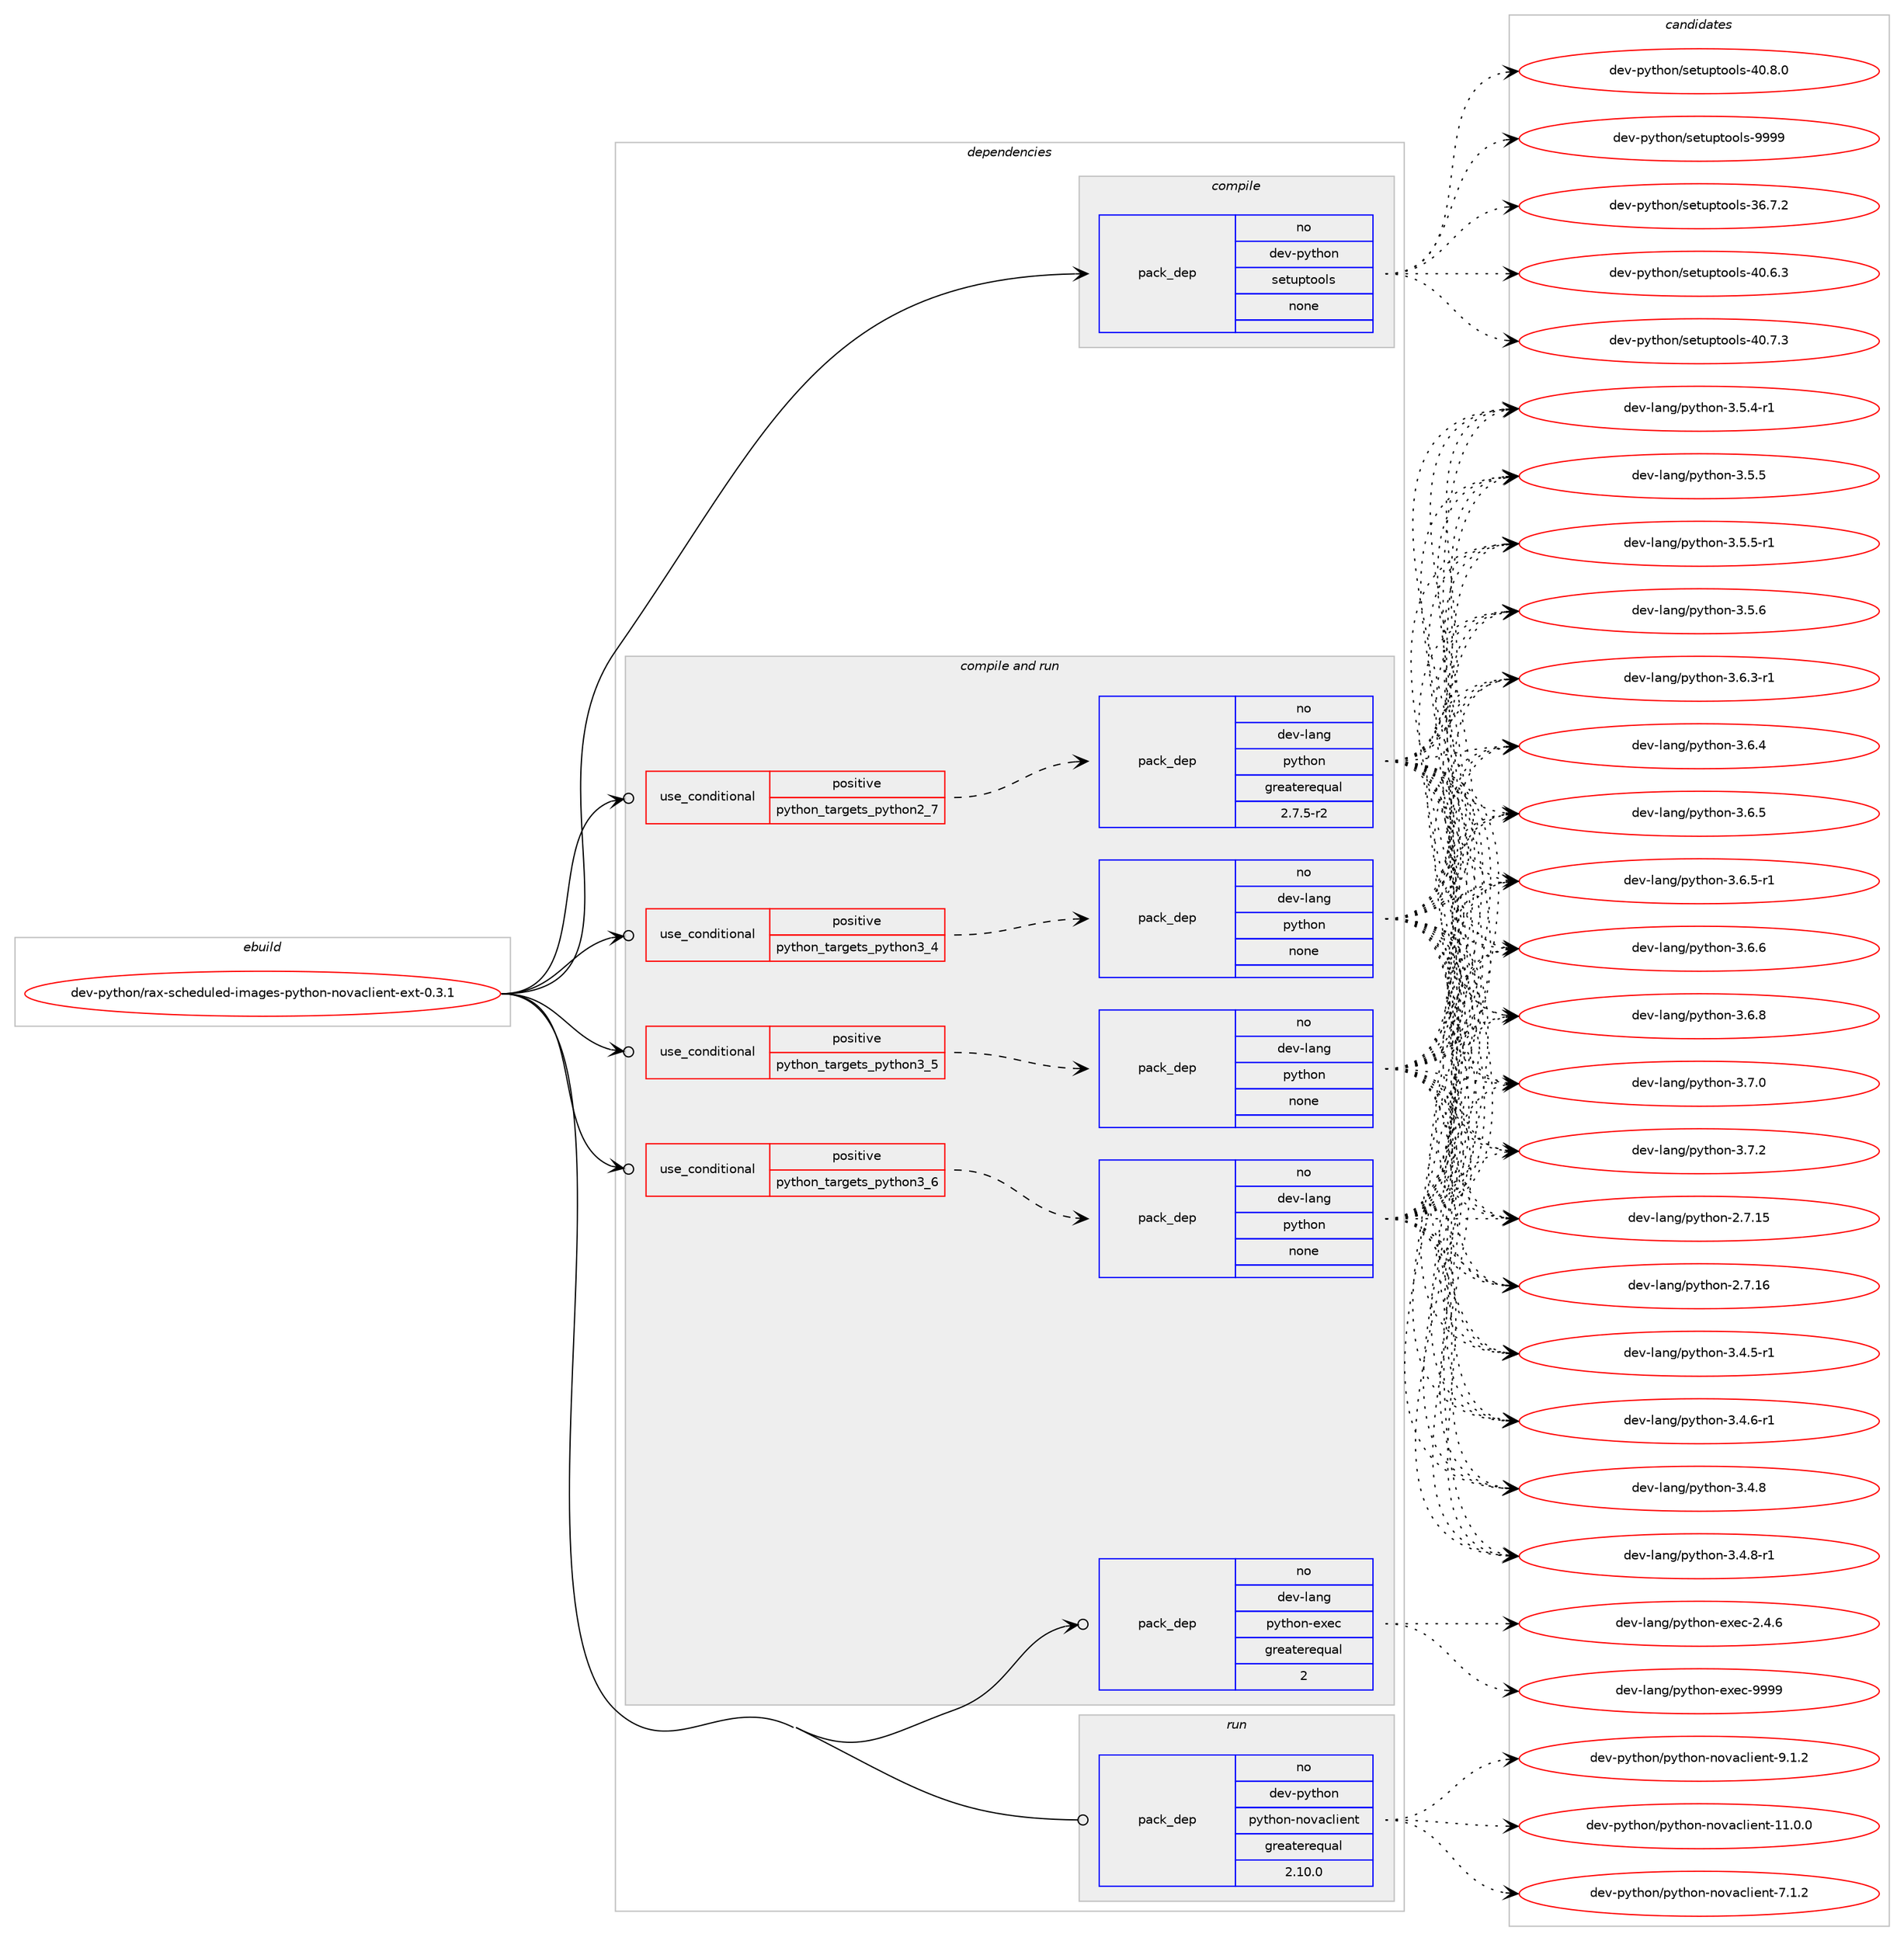 digraph prolog {

# *************
# Graph options
# *************

newrank=true;
concentrate=true;
compound=true;
graph [rankdir=LR,fontname=Helvetica,fontsize=10,ranksep=1.5];#, ranksep=2.5, nodesep=0.2];
edge  [arrowhead=vee];
node  [fontname=Helvetica,fontsize=10];

# **********
# The ebuild
# **********

subgraph cluster_leftcol {
color=gray;
rank=same;
label=<<i>ebuild</i>>;
id [label="dev-python/rax-scheduled-images-python-novaclient-ext-0.3.1", color=red, width=4, href="../dev-python/rax-scheduled-images-python-novaclient-ext-0.3.1.svg"];
}

# ****************
# The dependencies
# ****************

subgraph cluster_midcol {
color=gray;
label=<<i>dependencies</i>>;
subgraph cluster_compile {
fillcolor="#eeeeee";
style=filled;
label=<<i>compile</i>>;
subgraph pack1031370 {
dependency1438293 [label=<<TABLE BORDER="0" CELLBORDER="1" CELLSPACING="0" CELLPADDING="4" WIDTH="220"><TR><TD ROWSPAN="6" CELLPADDING="30">pack_dep</TD></TR><TR><TD WIDTH="110">no</TD></TR><TR><TD>dev-python</TD></TR><TR><TD>setuptools</TD></TR><TR><TD>none</TD></TR><TR><TD></TD></TR></TABLE>>, shape=none, color=blue];
}
id:e -> dependency1438293:w [weight=20,style="solid",arrowhead="vee"];
}
subgraph cluster_compileandrun {
fillcolor="#eeeeee";
style=filled;
label=<<i>compile and run</i>>;
subgraph cond383563 {
dependency1438294 [label=<<TABLE BORDER="0" CELLBORDER="1" CELLSPACING="0" CELLPADDING="4"><TR><TD ROWSPAN="3" CELLPADDING="10">use_conditional</TD></TR><TR><TD>positive</TD></TR><TR><TD>python_targets_python2_7</TD></TR></TABLE>>, shape=none, color=red];
subgraph pack1031371 {
dependency1438295 [label=<<TABLE BORDER="0" CELLBORDER="1" CELLSPACING="0" CELLPADDING="4" WIDTH="220"><TR><TD ROWSPAN="6" CELLPADDING="30">pack_dep</TD></TR><TR><TD WIDTH="110">no</TD></TR><TR><TD>dev-lang</TD></TR><TR><TD>python</TD></TR><TR><TD>greaterequal</TD></TR><TR><TD>2.7.5-r2</TD></TR></TABLE>>, shape=none, color=blue];
}
dependency1438294:e -> dependency1438295:w [weight=20,style="dashed",arrowhead="vee"];
}
id:e -> dependency1438294:w [weight=20,style="solid",arrowhead="odotvee"];
subgraph cond383564 {
dependency1438296 [label=<<TABLE BORDER="0" CELLBORDER="1" CELLSPACING="0" CELLPADDING="4"><TR><TD ROWSPAN="3" CELLPADDING="10">use_conditional</TD></TR><TR><TD>positive</TD></TR><TR><TD>python_targets_python3_4</TD></TR></TABLE>>, shape=none, color=red];
subgraph pack1031372 {
dependency1438297 [label=<<TABLE BORDER="0" CELLBORDER="1" CELLSPACING="0" CELLPADDING="4" WIDTH="220"><TR><TD ROWSPAN="6" CELLPADDING="30">pack_dep</TD></TR><TR><TD WIDTH="110">no</TD></TR><TR><TD>dev-lang</TD></TR><TR><TD>python</TD></TR><TR><TD>none</TD></TR><TR><TD></TD></TR></TABLE>>, shape=none, color=blue];
}
dependency1438296:e -> dependency1438297:w [weight=20,style="dashed",arrowhead="vee"];
}
id:e -> dependency1438296:w [weight=20,style="solid",arrowhead="odotvee"];
subgraph cond383565 {
dependency1438298 [label=<<TABLE BORDER="0" CELLBORDER="1" CELLSPACING="0" CELLPADDING="4"><TR><TD ROWSPAN="3" CELLPADDING="10">use_conditional</TD></TR><TR><TD>positive</TD></TR><TR><TD>python_targets_python3_5</TD></TR></TABLE>>, shape=none, color=red];
subgraph pack1031373 {
dependency1438299 [label=<<TABLE BORDER="0" CELLBORDER="1" CELLSPACING="0" CELLPADDING="4" WIDTH="220"><TR><TD ROWSPAN="6" CELLPADDING="30">pack_dep</TD></TR><TR><TD WIDTH="110">no</TD></TR><TR><TD>dev-lang</TD></TR><TR><TD>python</TD></TR><TR><TD>none</TD></TR><TR><TD></TD></TR></TABLE>>, shape=none, color=blue];
}
dependency1438298:e -> dependency1438299:w [weight=20,style="dashed",arrowhead="vee"];
}
id:e -> dependency1438298:w [weight=20,style="solid",arrowhead="odotvee"];
subgraph cond383566 {
dependency1438300 [label=<<TABLE BORDER="0" CELLBORDER="1" CELLSPACING="0" CELLPADDING="4"><TR><TD ROWSPAN="3" CELLPADDING="10">use_conditional</TD></TR><TR><TD>positive</TD></TR><TR><TD>python_targets_python3_6</TD></TR></TABLE>>, shape=none, color=red];
subgraph pack1031374 {
dependency1438301 [label=<<TABLE BORDER="0" CELLBORDER="1" CELLSPACING="0" CELLPADDING="4" WIDTH="220"><TR><TD ROWSPAN="6" CELLPADDING="30">pack_dep</TD></TR><TR><TD WIDTH="110">no</TD></TR><TR><TD>dev-lang</TD></TR><TR><TD>python</TD></TR><TR><TD>none</TD></TR><TR><TD></TD></TR></TABLE>>, shape=none, color=blue];
}
dependency1438300:e -> dependency1438301:w [weight=20,style="dashed",arrowhead="vee"];
}
id:e -> dependency1438300:w [weight=20,style="solid",arrowhead="odotvee"];
subgraph pack1031375 {
dependency1438302 [label=<<TABLE BORDER="0" CELLBORDER="1" CELLSPACING="0" CELLPADDING="4" WIDTH="220"><TR><TD ROWSPAN="6" CELLPADDING="30">pack_dep</TD></TR><TR><TD WIDTH="110">no</TD></TR><TR><TD>dev-lang</TD></TR><TR><TD>python-exec</TD></TR><TR><TD>greaterequal</TD></TR><TR><TD>2</TD></TR></TABLE>>, shape=none, color=blue];
}
id:e -> dependency1438302:w [weight=20,style="solid",arrowhead="odotvee"];
}
subgraph cluster_run {
fillcolor="#eeeeee";
style=filled;
label=<<i>run</i>>;
subgraph pack1031376 {
dependency1438303 [label=<<TABLE BORDER="0" CELLBORDER="1" CELLSPACING="0" CELLPADDING="4" WIDTH="220"><TR><TD ROWSPAN="6" CELLPADDING="30">pack_dep</TD></TR><TR><TD WIDTH="110">no</TD></TR><TR><TD>dev-python</TD></TR><TR><TD>python-novaclient</TD></TR><TR><TD>greaterequal</TD></TR><TR><TD>2.10.0</TD></TR></TABLE>>, shape=none, color=blue];
}
id:e -> dependency1438303:w [weight=20,style="solid",arrowhead="odot"];
}
}

# **************
# The candidates
# **************

subgraph cluster_choices {
rank=same;
color=gray;
label=<<i>candidates</i>>;

subgraph choice1031370 {
color=black;
nodesep=1;
choice100101118451121211161041111104711510111611711211611111110811545515446554650 [label="dev-python/setuptools-36.7.2", color=red, width=4,href="../dev-python/setuptools-36.7.2.svg"];
choice100101118451121211161041111104711510111611711211611111110811545524846544651 [label="dev-python/setuptools-40.6.3", color=red, width=4,href="../dev-python/setuptools-40.6.3.svg"];
choice100101118451121211161041111104711510111611711211611111110811545524846554651 [label="dev-python/setuptools-40.7.3", color=red, width=4,href="../dev-python/setuptools-40.7.3.svg"];
choice100101118451121211161041111104711510111611711211611111110811545524846564648 [label="dev-python/setuptools-40.8.0", color=red, width=4,href="../dev-python/setuptools-40.8.0.svg"];
choice10010111845112121116104111110471151011161171121161111111081154557575757 [label="dev-python/setuptools-9999", color=red, width=4,href="../dev-python/setuptools-9999.svg"];
dependency1438293:e -> choice100101118451121211161041111104711510111611711211611111110811545515446554650:w [style=dotted,weight="100"];
dependency1438293:e -> choice100101118451121211161041111104711510111611711211611111110811545524846544651:w [style=dotted,weight="100"];
dependency1438293:e -> choice100101118451121211161041111104711510111611711211611111110811545524846554651:w [style=dotted,weight="100"];
dependency1438293:e -> choice100101118451121211161041111104711510111611711211611111110811545524846564648:w [style=dotted,weight="100"];
dependency1438293:e -> choice10010111845112121116104111110471151011161171121161111111081154557575757:w [style=dotted,weight="100"];
}
subgraph choice1031371 {
color=black;
nodesep=1;
choice10010111845108971101034711212111610411111045504655464953 [label="dev-lang/python-2.7.15", color=red, width=4,href="../dev-lang/python-2.7.15.svg"];
choice10010111845108971101034711212111610411111045504655464954 [label="dev-lang/python-2.7.16", color=red, width=4,href="../dev-lang/python-2.7.16.svg"];
choice1001011184510897110103471121211161041111104551465246534511449 [label="dev-lang/python-3.4.5-r1", color=red, width=4,href="../dev-lang/python-3.4.5-r1.svg"];
choice1001011184510897110103471121211161041111104551465246544511449 [label="dev-lang/python-3.4.6-r1", color=red, width=4,href="../dev-lang/python-3.4.6-r1.svg"];
choice100101118451089711010347112121116104111110455146524656 [label="dev-lang/python-3.4.8", color=red, width=4,href="../dev-lang/python-3.4.8.svg"];
choice1001011184510897110103471121211161041111104551465246564511449 [label="dev-lang/python-3.4.8-r1", color=red, width=4,href="../dev-lang/python-3.4.8-r1.svg"];
choice1001011184510897110103471121211161041111104551465346524511449 [label="dev-lang/python-3.5.4-r1", color=red, width=4,href="../dev-lang/python-3.5.4-r1.svg"];
choice100101118451089711010347112121116104111110455146534653 [label="dev-lang/python-3.5.5", color=red, width=4,href="../dev-lang/python-3.5.5.svg"];
choice1001011184510897110103471121211161041111104551465346534511449 [label="dev-lang/python-3.5.5-r1", color=red, width=4,href="../dev-lang/python-3.5.5-r1.svg"];
choice100101118451089711010347112121116104111110455146534654 [label="dev-lang/python-3.5.6", color=red, width=4,href="../dev-lang/python-3.5.6.svg"];
choice1001011184510897110103471121211161041111104551465446514511449 [label="dev-lang/python-3.6.3-r1", color=red, width=4,href="../dev-lang/python-3.6.3-r1.svg"];
choice100101118451089711010347112121116104111110455146544652 [label="dev-lang/python-3.6.4", color=red, width=4,href="../dev-lang/python-3.6.4.svg"];
choice100101118451089711010347112121116104111110455146544653 [label="dev-lang/python-3.6.5", color=red, width=4,href="../dev-lang/python-3.6.5.svg"];
choice1001011184510897110103471121211161041111104551465446534511449 [label="dev-lang/python-3.6.5-r1", color=red, width=4,href="../dev-lang/python-3.6.5-r1.svg"];
choice100101118451089711010347112121116104111110455146544654 [label="dev-lang/python-3.6.6", color=red, width=4,href="../dev-lang/python-3.6.6.svg"];
choice100101118451089711010347112121116104111110455146544656 [label="dev-lang/python-3.6.8", color=red, width=4,href="../dev-lang/python-3.6.8.svg"];
choice100101118451089711010347112121116104111110455146554648 [label="dev-lang/python-3.7.0", color=red, width=4,href="../dev-lang/python-3.7.0.svg"];
choice100101118451089711010347112121116104111110455146554650 [label="dev-lang/python-3.7.2", color=red, width=4,href="../dev-lang/python-3.7.2.svg"];
dependency1438295:e -> choice10010111845108971101034711212111610411111045504655464953:w [style=dotted,weight="100"];
dependency1438295:e -> choice10010111845108971101034711212111610411111045504655464954:w [style=dotted,weight="100"];
dependency1438295:e -> choice1001011184510897110103471121211161041111104551465246534511449:w [style=dotted,weight="100"];
dependency1438295:e -> choice1001011184510897110103471121211161041111104551465246544511449:w [style=dotted,weight="100"];
dependency1438295:e -> choice100101118451089711010347112121116104111110455146524656:w [style=dotted,weight="100"];
dependency1438295:e -> choice1001011184510897110103471121211161041111104551465246564511449:w [style=dotted,weight="100"];
dependency1438295:e -> choice1001011184510897110103471121211161041111104551465346524511449:w [style=dotted,weight="100"];
dependency1438295:e -> choice100101118451089711010347112121116104111110455146534653:w [style=dotted,weight="100"];
dependency1438295:e -> choice1001011184510897110103471121211161041111104551465346534511449:w [style=dotted,weight="100"];
dependency1438295:e -> choice100101118451089711010347112121116104111110455146534654:w [style=dotted,weight="100"];
dependency1438295:e -> choice1001011184510897110103471121211161041111104551465446514511449:w [style=dotted,weight="100"];
dependency1438295:e -> choice100101118451089711010347112121116104111110455146544652:w [style=dotted,weight="100"];
dependency1438295:e -> choice100101118451089711010347112121116104111110455146544653:w [style=dotted,weight="100"];
dependency1438295:e -> choice1001011184510897110103471121211161041111104551465446534511449:w [style=dotted,weight="100"];
dependency1438295:e -> choice100101118451089711010347112121116104111110455146544654:w [style=dotted,weight="100"];
dependency1438295:e -> choice100101118451089711010347112121116104111110455146544656:w [style=dotted,weight="100"];
dependency1438295:e -> choice100101118451089711010347112121116104111110455146554648:w [style=dotted,weight="100"];
dependency1438295:e -> choice100101118451089711010347112121116104111110455146554650:w [style=dotted,weight="100"];
}
subgraph choice1031372 {
color=black;
nodesep=1;
choice10010111845108971101034711212111610411111045504655464953 [label="dev-lang/python-2.7.15", color=red, width=4,href="../dev-lang/python-2.7.15.svg"];
choice10010111845108971101034711212111610411111045504655464954 [label="dev-lang/python-2.7.16", color=red, width=4,href="../dev-lang/python-2.7.16.svg"];
choice1001011184510897110103471121211161041111104551465246534511449 [label="dev-lang/python-3.4.5-r1", color=red, width=4,href="../dev-lang/python-3.4.5-r1.svg"];
choice1001011184510897110103471121211161041111104551465246544511449 [label="dev-lang/python-3.4.6-r1", color=red, width=4,href="../dev-lang/python-3.4.6-r1.svg"];
choice100101118451089711010347112121116104111110455146524656 [label="dev-lang/python-3.4.8", color=red, width=4,href="../dev-lang/python-3.4.8.svg"];
choice1001011184510897110103471121211161041111104551465246564511449 [label="dev-lang/python-3.4.8-r1", color=red, width=4,href="../dev-lang/python-3.4.8-r1.svg"];
choice1001011184510897110103471121211161041111104551465346524511449 [label="dev-lang/python-3.5.4-r1", color=red, width=4,href="../dev-lang/python-3.5.4-r1.svg"];
choice100101118451089711010347112121116104111110455146534653 [label="dev-lang/python-3.5.5", color=red, width=4,href="../dev-lang/python-3.5.5.svg"];
choice1001011184510897110103471121211161041111104551465346534511449 [label="dev-lang/python-3.5.5-r1", color=red, width=4,href="../dev-lang/python-3.5.5-r1.svg"];
choice100101118451089711010347112121116104111110455146534654 [label="dev-lang/python-3.5.6", color=red, width=4,href="../dev-lang/python-3.5.6.svg"];
choice1001011184510897110103471121211161041111104551465446514511449 [label="dev-lang/python-3.6.3-r1", color=red, width=4,href="../dev-lang/python-3.6.3-r1.svg"];
choice100101118451089711010347112121116104111110455146544652 [label="dev-lang/python-3.6.4", color=red, width=4,href="../dev-lang/python-3.6.4.svg"];
choice100101118451089711010347112121116104111110455146544653 [label="dev-lang/python-3.6.5", color=red, width=4,href="../dev-lang/python-3.6.5.svg"];
choice1001011184510897110103471121211161041111104551465446534511449 [label="dev-lang/python-3.6.5-r1", color=red, width=4,href="../dev-lang/python-3.6.5-r1.svg"];
choice100101118451089711010347112121116104111110455146544654 [label="dev-lang/python-3.6.6", color=red, width=4,href="../dev-lang/python-3.6.6.svg"];
choice100101118451089711010347112121116104111110455146544656 [label="dev-lang/python-3.6.8", color=red, width=4,href="../dev-lang/python-3.6.8.svg"];
choice100101118451089711010347112121116104111110455146554648 [label="dev-lang/python-3.7.0", color=red, width=4,href="../dev-lang/python-3.7.0.svg"];
choice100101118451089711010347112121116104111110455146554650 [label="dev-lang/python-3.7.2", color=red, width=4,href="../dev-lang/python-3.7.2.svg"];
dependency1438297:e -> choice10010111845108971101034711212111610411111045504655464953:w [style=dotted,weight="100"];
dependency1438297:e -> choice10010111845108971101034711212111610411111045504655464954:w [style=dotted,weight="100"];
dependency1438297:e -> choice1001011184510897110103471121211161041111104551465246534511449:w [style=dotted,weight="100"];
dependency1438297:e -> choice1001011184510897110103471121211161041111104551465246544511449:w [style=dotted,weight="100"];
dependency1438297:e -> choice100101118451089711010347112121116104111110455146524656:w [style=dotted,weight="100"];
dependency1438297:e -> choice1001011184510897110103471121211161041111104551465246564511449:w [style=dotted,weight="100"];
dependency1438297:e -> choice1001011184510897110103471121211161041111104551465346524511449:w [style=dotted,weight="100"];
dependency1438297:e -> choice100101118451089711010347112121116104111110455146534653:w [style=dotted,weight="100"];
dependency1438297:e -> choice1001011184510897110103471121211161041111104551465346534511449:w [style=dotted,weight="100"];
dependency1438297:e -> choice100101118451089711010347112121116104111110455146534654:w [style=dotted,weight="100"];
dependency1438297:e -> choice1001011184510897110103471121211161041111104551465446514511449:w [style=dotted,weight="100"];
dependency1438297:e -> choice100101118451089711010347112121116104111110455146544652:w [style=dotted,weight="100"];
dependency1438297:e -> choice100101118451089711010347112121116104111110455146544653:w [style=dotted,weight="100"];
dependency1438297:e -> choice1001011184510897110103471121211161041111104551465446534511449:w [style=dotted,weight="100"];
dependency1438297:e -> choice100101118451089711010347112121116104111110455146544654:w [style=dotted,weight="100"];
dependency1438297:e -> choice100101118451089711010347112121116104111110455146544656:w [style=dotted,weight="100"];
dependency1438297:e -> choice100101118451089711010347112121116104111110455146554648:w [style=dotted,weight="100"];
dependency1438297:e -> choice100101118451089711010347112121116104111110455146554650:w [style=dotted,weight="100"];
}
subgraph choice1031373 {
color=black;
nodesep=1;
choice10010111845108971101034711212111610411111045504655464953 [label="dev-lang/python-2.7.15", color=red, width=4,href="../dev-lang/python-2.7.15.svg"];
choice10010111845108971101034711212111610411111045504655464954 [label="dev-lang/python-2.7.16", color=red, width=4,href="../dev-lang/python-2.7.16.svg"];
choice1001011184510897110103471121211161041111104551465246534511449 [label="dev-lang/python-3.4.5-r1", color=red, width=4,href="../dev-lang/python-3.4.5-r1.svg"];
choice1001011184510897110103471121211161041111104551465246544511449 [label="dev-lang/python-3.4.6-r1", color=red, width=4,href="../dev-lang/python-3.4.6-r1.svg"];
choice100101118451089711010347112121116104111110455146524656 [label="dev-lang/python-3.4.8", color=red, width=4,href="../dev-lang/python-3.4.8.svg"];
choice1001011184510897110103471121211161041111104551465246564511449 [label="dev-lang/python-3.4.8-r1", color=red, width=4,href="../dev-lang/python-3.4.8-r1.svg"];
choice1001011184510897110103471121211161041111104551465346524511449 [label="dev-lang/python-3.5.4-r1", color=red, width=4,href="../dev-lang/python-3.5.4-r1.svg"];
choice100101118451089711010347112121116104111110455146534653 [label="dev-lang/python-3.5.5", color=red, width=4,href="../dev-lang/python-3.5.5.svg"];
choice1001011184510897110103471121211161041111104551465346534511449 [label="dev-lang/python-3.5.5-r1", color=red, width=4,href="../dev-lang/python-3.5.5-r1.svg"];
choice100101118451089711010347112121116104111110455146534654 [label="dev-lang/python-3.5.6", color=red, width=4,href="../dev-lang/python-3.5.6.svg"];
choice1001011184510897110103471121211161041111104551465446514511449 [label="dev-lang/python-3.6.3-r1", color=red, width=4,href="../dev-lang/python-3.6.3-r1.svg"];
choice100101118451089711010347112121116104111110455146544652 [label="dev-lang/python-3.6.4", color=red, width=4,href="../dev-lang/python-3.6.4.svg"];
choice100101118451089711010347112121116104111110455146544653 [label="dev-lang/python-3.6.5", color=red, width=4,href="../dev-lang/python-3.6.5.svg"];
choice1001011184510897110103471121211161041111104551465446534511449 [label="dev-lang/python-3.6.5-r1", color=red, width=4,href="../dev-lang/python-3.6.5-r1.svg"];
choice100101118451089711010347112121116104111110455146544654 [label="dev-lang/python-3.6.6", color=red, width=4,href="../dev-lang/python-3.6.6.svg"];
choice100101118451089711010347112121116104111110455146544656 [label="dev-lang/python-3.6.8", color=red, width=4,href="../dev-lang/python-3.6.8.svg"];
choice100101118451089711010347112121116104111110455146554648 [label="dev-lang/python-3.7.0", color=red, width=4,href="../dev-lang/python-3.7.0.svg"];
choice100101118451089711010347112121116104111110455146554650 [label="dev-lang/python-3.7.2", color=red, width=4,href="../dev-lang/python-3.7.2.svg"];
dependency1438299:e -> choice10010111845108971101034711212111610411111045504655464953:w [style=dotted,weight="100"];
dependency1438299:e -> choice10010111845108971101034711212111610411111045504655464954:w [style=dotted,weight="100"];
dependency1438299:e -> choice1001011184510897110103471121211161041111104551465246534511449:w [style=dotted,weight="100"];
dependency1438299:e -> choice1001011184510897110103471121211161041111104551465246544511449:w [style=dotted,weight="100"];
dependency1438299:e -> choice100101118451089711010347112121116104111110455146524656:w [style=dotted,weight="100"];
dependency1438299:e -> choice1001011184510897110103471121211161041111104551465246564511449:w [style=dotted,weight="100"];
dependency1438299:e -> choice1001011184510897110103471121211161041111104551465346524511449:w [style=dotted,weight="100"];
dependency1438299:e -> choice100101118451089711010347112121116104111110455146534653:w [style=dotted,weight="100"];
dependency1438299:e -> choice1001011184510897110103471121211161041111104551465346534511449:w [style=dotted,weight="100"];
dependency1438299:e -> choice100101118451089711010347112121116104111110455146534654:w [style=dotted,weight="100"];
dependency1438299:e -> choice1001011184510897110103471121211161041111104551465446514511449:w [style=dotted,weight="100"];
dependency1438299:e -> choice100101118451089711010347112121116104111110455146544652:w [style=dotted,weight="100"];
dependency1438299:e -> choice100101118451089711010347112121116104111110455146544653:w [style=dotted,weight="100"];
dependency1438299:e -> choice1001011184510897110103471121211161041111104551465446534511449:w [style=dotted,weight="100"];
dependency1438299:e -> choice100101118451089711010347112121116104111110455146544654:w [style=dotted,weight="100"];
dependency1438299:e -> choice100101118451089711010347112121116104111110455146544656:w [style=dotted,weight="100"];
dependency1438299:e -> choice100101118451089711010347112121116104111110455146554648:w [style=dotted,weight="100"];
dependency1438299:e -> choice100101118451089711010347112121116104111110455146554650:w [style=dotted,weight="100"];
}
subgraph choice1031374 {
color=black;
nodesep=1;
choice10010111845108971101034711212111610411111045504655464953 [label="dev-lang/python-2.7.15", color=red, width=4,href="../dev-lang/python-2.7.15.svg"];
choice10010111845108971101034711212111610411111045504655464954 [label="dev-lang/python-2.7.16", color=red, width=4,href="../dev-lang/python-2.7.16.svg"];
choice1001011184510897110103471121211161041111104551465246534511449 [label="dev-lang/python-3.4.5-r1", color=red, width=4,href="../dev-lang/python-3.4.5-r1.svg"];
choice1001011184510897110103471121211161041111104551465246544511449 [label="dev-lang/python-3.4.6-r1", color=red, width=4,href="../dev-lang/python-3.4.6-r1.svg"];
choice100101118451089711010347112121116104111110455146524656 [label="dev-lang/python-3.4.8", color=red, width=4,href="../dev-lang/python-3.4.8.svg"];
choice1001011184510897110103471121211161041111104551465246564511449 [label="dev-lang/python-3.4.8-r1", color=red, width=4,href="../dev-lang/python-3.4.8-r1.svg"];
choice1001011184510897110103471121211161041111104551465346524511449 [label="dev-lang/python-3.5.4-r1", color=red, width=4,href="../dev-lang/python-3.5.4-r1.svg"];
choice100101118451089711010347112121116104111110455146534653 [label="dev-lang/python-3.5.5", color=red, width=4,href="../dev-lang/python-3.5.5.svg"];
choice1001011184510897110103471121211161041111104551465346534511449 [label="dev-lang/python-3.5.5-r1", color=red, width=4,href="../dev-lang/python-3.5.5-r1.svg"];
choice100101118451089711010347112121116104111110455146534654 [label="dev-lang/python-3.5.6", color=red, width=4,href="../dev-lang/python-3.5.6.svg"];
choice1001011184510897110103471121211161041111104551465446514511449 [label="dev-lang/python-3.6.3-r1", color=red, width=4,href="../dev-lang/python-3.6.3-r1.svg"];
choice100101118451089711010347112121116104111110455146544652 [label="dev-lang/python-3.6.4", color=red, width=4,href="../dev-lang/python-3.6.4.svg"];
choice100101118451089711010347112121116104111110455146544653 [label="dev-lang/python-3.6.5", color=red, width=4,href="../dev-lang/python-3.6.5.svg"];
choice1001011184510897110103471121211161041111104551465446534511449 [label="dev-lang/python-3.6.5-r1", color=red, width=4,href="../dev-lang/python-3.6.5-r1.svg"];
choice100101118451089711010347112121116104111110455146544654 [label="dev-lang/python-3.6.6", color=red, width=4,href="../dev-lang/python-3.6.6.svg"];
choice100101118451089711010347112121116104111110455146544656 [label="dev-lang/python-3.6.8", color=red, width=4,href="../dev-lang/python-3.6.8.svg"];
choice100101118451089711010347112121116104111110455146554648 [label="dev-lang/python-3.7.0", color=red, width=4,href="../dev-lang/python-3.7.0.svg"];
choice100101118451089711010347112121116104111110455146554650 [label="dev-lang/python-3.7.2", color=red, width=4,href="../dev-lang/python-3.7.2.svg"];
dependency1438301:e -> choice10010111845108971101034711212111610411111045504655464953:w [style=dotted,weight="100"];
dependency1438301:e -> choice10010111845108971101034711212111610411111045504655464954:w [style=dotted,weight="100"];
dependency1438301:e -> choice1001011184510897110103471121211161041111104551465246534511449:w [style=dotted,weight="100"];
dependency1438301:e -> choice1001011184510897110103471121211161041111104551465246544511449:w [style=dotted,weight="100"];
dependency1438301:e -> choice100101118451089711010347112121116104111110455146524656:w [style=dotted,weight="100"];
dependency1438301:e -> choice1001011184510897110103471121211161041111104551465246564511449:w [style=dotted,weight="100"];
dependency1438301:e -> choice1001011184510897110103471121211161041111104551465346524511449:w [style=dotted,weight="100"];
dependency1438301:e -> choice100101118451089711010347112121116104111110455146534653:w [style=dotted,weight="100"];
dependency1438301:e -> choice1001011184510897110103471121211161041111104551465346534511449:w [style=dotted,weight="100"];
dependency1438301:e -> choice100101118451089711010347112121116104111110455146534654:w [style=dotted,weight="100"];
dependency1438301:e -> choice1001011184510897110103471121211161041111104551465446514511449:w [style=dotted,weight="100"];
dependency1438301:e -> choice100101118451089711010347112121116104111110455146544652:w [style=dotted,weight="100"];
dependency1438301:e -> choice100101118451089711010347112121116104111110455146544653:w [style=dotted,weight="100"];
dependency1438301:e -> choice1001011184510897110103471121211161041111104551465446534511449:w [style=dotted,weight="100"];
dependency1438301:e -> choice100101118451089711010347112121116104111110455146544654:w [style=dotted,weight="100"];
dependency1438301:e -> choice100101118451089711010347112121116104111110455146544656:w [style=dotted,weight="100"];
dependency1438301:e -> choice100101118451089711010347112121116104111110455146554648:w [style=dotted,weight="100"];
dependency1438301:e -> choice100101118451089711010347112121116104111110455146554650:w [style=dotted,weight="100"];
}
subgraph choice1031375 {
color=black;
nodesep=1;
choice1001011184510897110103471121211161041111104510112010199455046524654 [label="dev-lang/python-exec-2.4.6", color=red, width=4,href="../dev-lang/python-exec-2.4.6.svg"];
choice10010111845108971101034711212111610411111045101120101994557575757 [label="dev-lang/python-exec-9999", color=red, width=4,href="../dev-lang/python-exec-9999.svg"];
dependency1438302:e -> choice1001011184510897110103471121211161041111104510112010199455046524654:w [style=dotted,weight="100"];
dependency1438302:e -> choice10010111845108971101034711212111610411111045101120101994557575757:w [style=dotted,weight="100"];
}
subgraph choice1031376 {
color=black;
nodesep=1;
choice100101118451121211161041111104711212111610411111045110111118979910810510111011645494946484648 [label="dev-python/python-novaclient-11.0.0", color=red, width=4,href="../dev-python/python-novaclient-11.0.0.svg"];
choice1001011184511212111610411111047112121116104111110451101111189799108105101110116455546494650 [label="dev-python/python-novaclient-7.1.2", color=red, width=4,href="../dev-python/python-novaclient-7.1.2.svg"];
choice1001011184511212111610411111047112121116104111110451101111189799108105101110116455746494650 [label="dev-python/python-novaclient-9.1.2", color=red, width=4,href="../dev-python/python-novaclient-9.1.2.svg"];
dependency1438303:e -> choice100101118451121211161041111104711212111610411111045110111118979910810510111011645494946484648:w [style=dotted,weight="100"];
dependency1438303:e -> choice1001011184511212111610411111047112121116104111110451101111189799108105101110116455546494650:w [style=dotted,weight="100"];
dependency1438303:e -> choice1001011184511212111610411111047112121116104111110451101111189799108105101110116455746494650:w [style=dotted,weight="100"];
}
}

}
